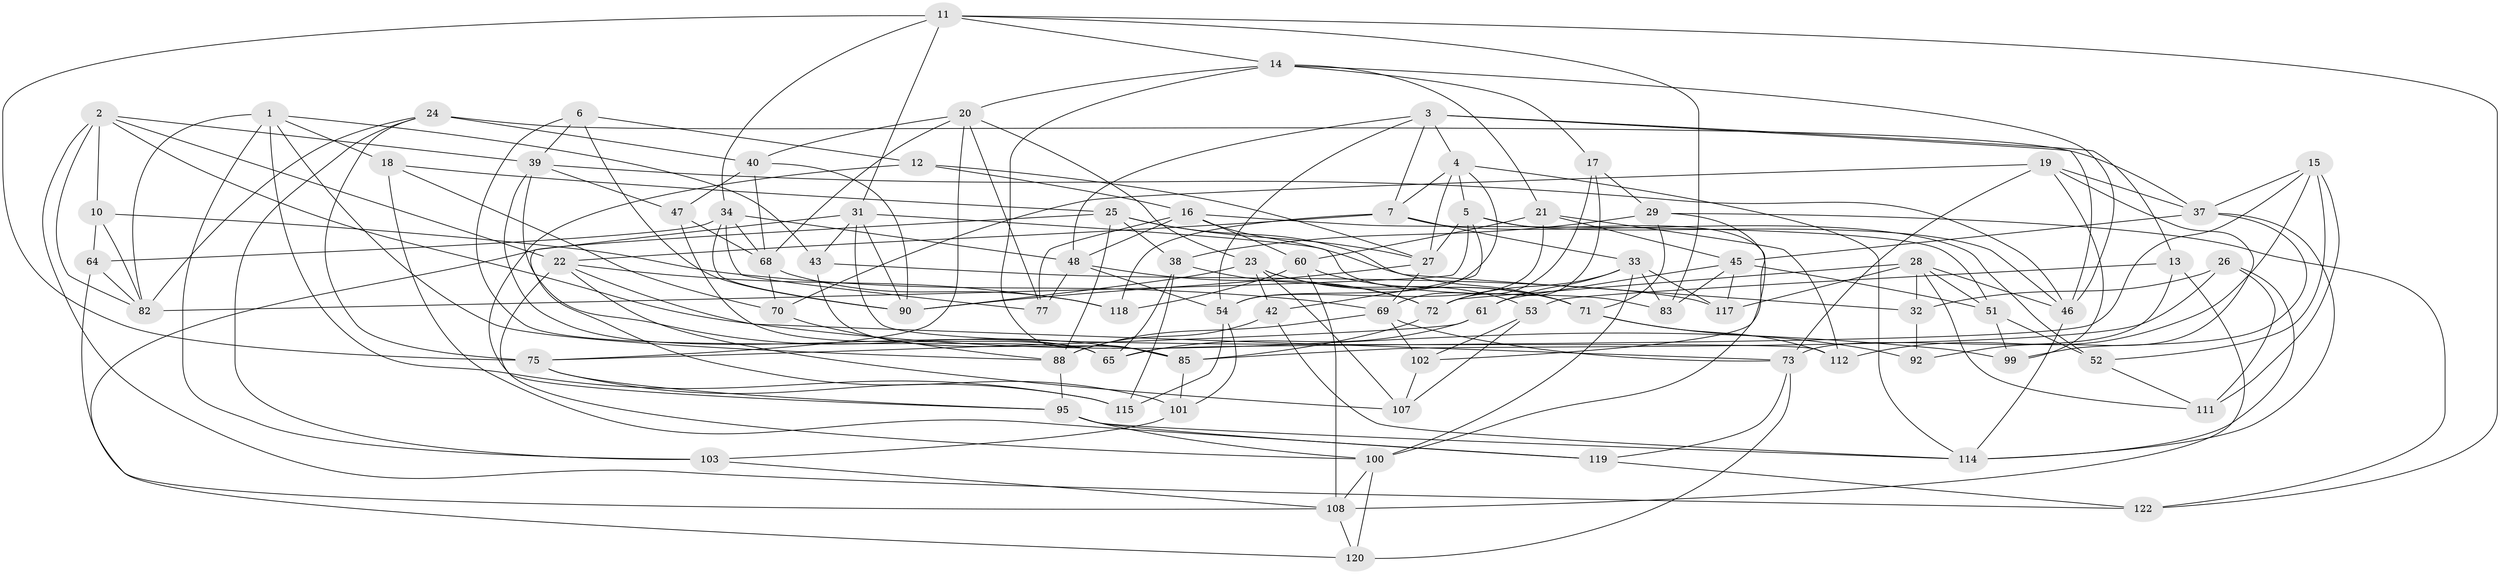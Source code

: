 // Generated by graph-tools (version 1.1) at 2025/52/02/27/25 19:52:31]
// undirected, 80 vertices, 203 edges
graph export_dot {
graph [start="1"]
  node [color=gray90,style=filled];
  1 [super="+63"];
  2 [super="+74"];
  3 [super="+58"];
  4 [super="+49"];
  5 [super="+9"];
  6;
  7 [super="+8"];
  10;
  11 [super="+76"];
  12;
  13;
  14 [super="+66"];
  15 [super="+35"];
  16 [super="+50"];
  17;
  18;
  19 [super="+67"];
  20 [super="+57"];
  21 [super="+59"];
  22 [super="+94"];
  23 [super="+44"];
  24 [super="+62"];
  25 [super="+129"];
  26;
  27 [super="+96"];
  28 [super="+30"];
  29 [super="+36"];
  31 [super="+116"];
  32;
  33 [super="+104"];
  34 [super="+56"];
  37 [super="+41"];
  38 [super="+105"];
  39 [super="+79"];
  40 [super="+91"];
  42;
  43;
  45 [super="+109"];
  46 [super="+55"];
  47;
  48 [super="+86"];
  51 [super="+98"];
  52 [super="+81"];
  53;
  54 [super="+80"];
  60 [super="+87"];
  61;
  64;
  65 [super="+89"];
  68 [super="+113"];
  69 [super="+78"];
  70;
  71 [super="+106"];
  72 [super="+93"];
  73 [super="+84"];
  75 [super="+97"];
  77;
  82 [super="+126"];
  83;
  85 [super="+110"];
  88 [super="+121"];
  90 [super="+124"];
  92;
  95 [super="+127"];
  99;
  100 [super="+123"];
  101;
  102;
  103;
  107;
  108 [super="+125"];
  111;
  112;
  114 [super="+128"];
  115;
  117;
  118;
  119;
  120;
  122;
  1 -- 115;
  1 -- 103;
  1 -- 43;
  1 -- 88;
  1 -- 18;
  1 -- 82;
  2 -- 22;
  2 -- 39;
  2 -- 99;
  2 -- 10;
  2 -- 122;
  2 -- 82;
  3 -- 13;
  3 -- 46;
  3 -- 4;
  3 -- 48;
  3 -- 54;
  3 -- 7;
  4 -- 5;
  4 -- 54;
  4 -- 27;
  4 -- 7;
  4 -- 114;
  5 -- 82;
  5 -- 42;
  5 -- 100;
  5 -- 27;
  5 -- 46;
  6 -- 12;
  6 -- 39;
  6 -- 65;
  6 -- 90;
  7 -- 33;
  7 -- 52;
  7 -- 118;
  7 -- 22;
  10 -- 69;
  10 -- 64;
  10 -- 82;
  11 -- 122;
  11 -- 83;
  11 -- 14;
  11 -- 75;
  11 -- 34;
  11 -- 31;
  12 -- 95;
  12 -- 16;
  12 -- 27;
  13 -- 53;
  13 -- 108;
  13 -- 73;
  14 -- 46;
  14 -- 17;
  14 -- 85;
  14 -- 20;
  14 -- 21;
  15 -- 111;
  15 -- 112;
  15 -- 65;
  15 -- 52 [weight=2];
  15 -- 37;
  16 -- 77;
  16 -- 51;
  16 -- 60;
  16 -- 48;
  16 -- 71;
  17 -- 29;
  17 -- 72;
  17 -- 69;
  18 -- 70;
  18 -- 119;
  18 -- 25;
  19 -- 92 [weight=2];
  19 -- 99;
  19 -- 37;
  19 -- 70;
  19 -- 73;
  20 -- 75;
  20 -- 40;
  20 -- 68;
  20 -- 77;
  20 -- 23;
  21 -- 54;
  21 -- 60 [weight=2];
  21 -- 112;
  21 -- 45;
  22 -- 118;
  22 -- 73;
  22 -- 107;
  22 -- 100;
  23 -- 53;
  23 -- 42;
  23 -- 107;
  23 -- 90;
  23 -- 71;
  24 -- 40 [weight=2];
  24 -- 75;
  24 -- 37;
  24 -- 103;
  24 -- 82;
  25 -- 120;
  25 -- 32;
  25 -- 27;
  25 -- 38;
  25 -- 88;
  26 -- 111;
  26 -- 32;
  26 -- 85;
  26 -- 114;
  27 -- 90;
  27 -- 69;
  28 -- 32;
  28 -- 111;
  28 -- 51;
  28 -- 72;
  28 -- 117;
  28 -- 46;
  29 -- 71;
  29 -- 38 [weight=2];
  29 -- 122;
  29 -- 102;
  31 -- 112;
  31 -- 83;
  31 -- 43;
  31 -- 101;
  31 -- 90;
  32 -- 92;
  33 -- 83;
  33 -- 117;
  33 -- 72;
  33 -- 100;
  33 -- 61;
  34 -- 77;
  34 -- 64;
  34 -- 68;
  34 -- 90;
  34 -- 48;
  37 -- 99;
  37 -- 45;
  37 -- 114;
  38 -- 115;
  38 -- 72;
  38 -- 65;
  39 -- 65;
  39 -- 85;
  39 -- 47;
  39 -- 46;
  40 -- 90;
  40 -- 68;
  40 -- 47;
  42 -- 114;
  42 -- 88;
  43 -- 85;
  43 -- 117;
  45 -- 117;
  45 -- 51;
  45 -- 83;
  45 -- 61;
  46 -- 114;
  47 -- 65;
  47 -- 68;
  48 -- 54;
  48 -- 77;
  48 -- 72;
  51 -- 52 [weight=2];
  51 -- 99;
  52 -- 111;
  53 -- 107;
  53 -- 102;
  54 -- 101;
  54 -- 115;
  60 -- 71;
  60 -- 118;
  60 -- 108;
  61 -- 75;
  61 -- 65;
  64 -- 108;
  64 -- 82;
  68 -- 70;
  68 -- 118;
  69 -- 102;
  69 -- 88;
  69 -- 73;
  70 -- 88;
  71 -- 112;
  71 -- 92;
  72 -- 85;
  73 -- 120;
  73 -- 119;
  75 -- 95;
  75 -- 115;
  85 -- 101;
  88 -- 95;
  95 -- 114;
  95 -- 100;
  95 -- 119;
  100 -- 120;
  100 -- 108;
  101 -- 103;
  102 -- 107;
  103 -- 108;
  108 -- 120;
  119 -- 122;
}
